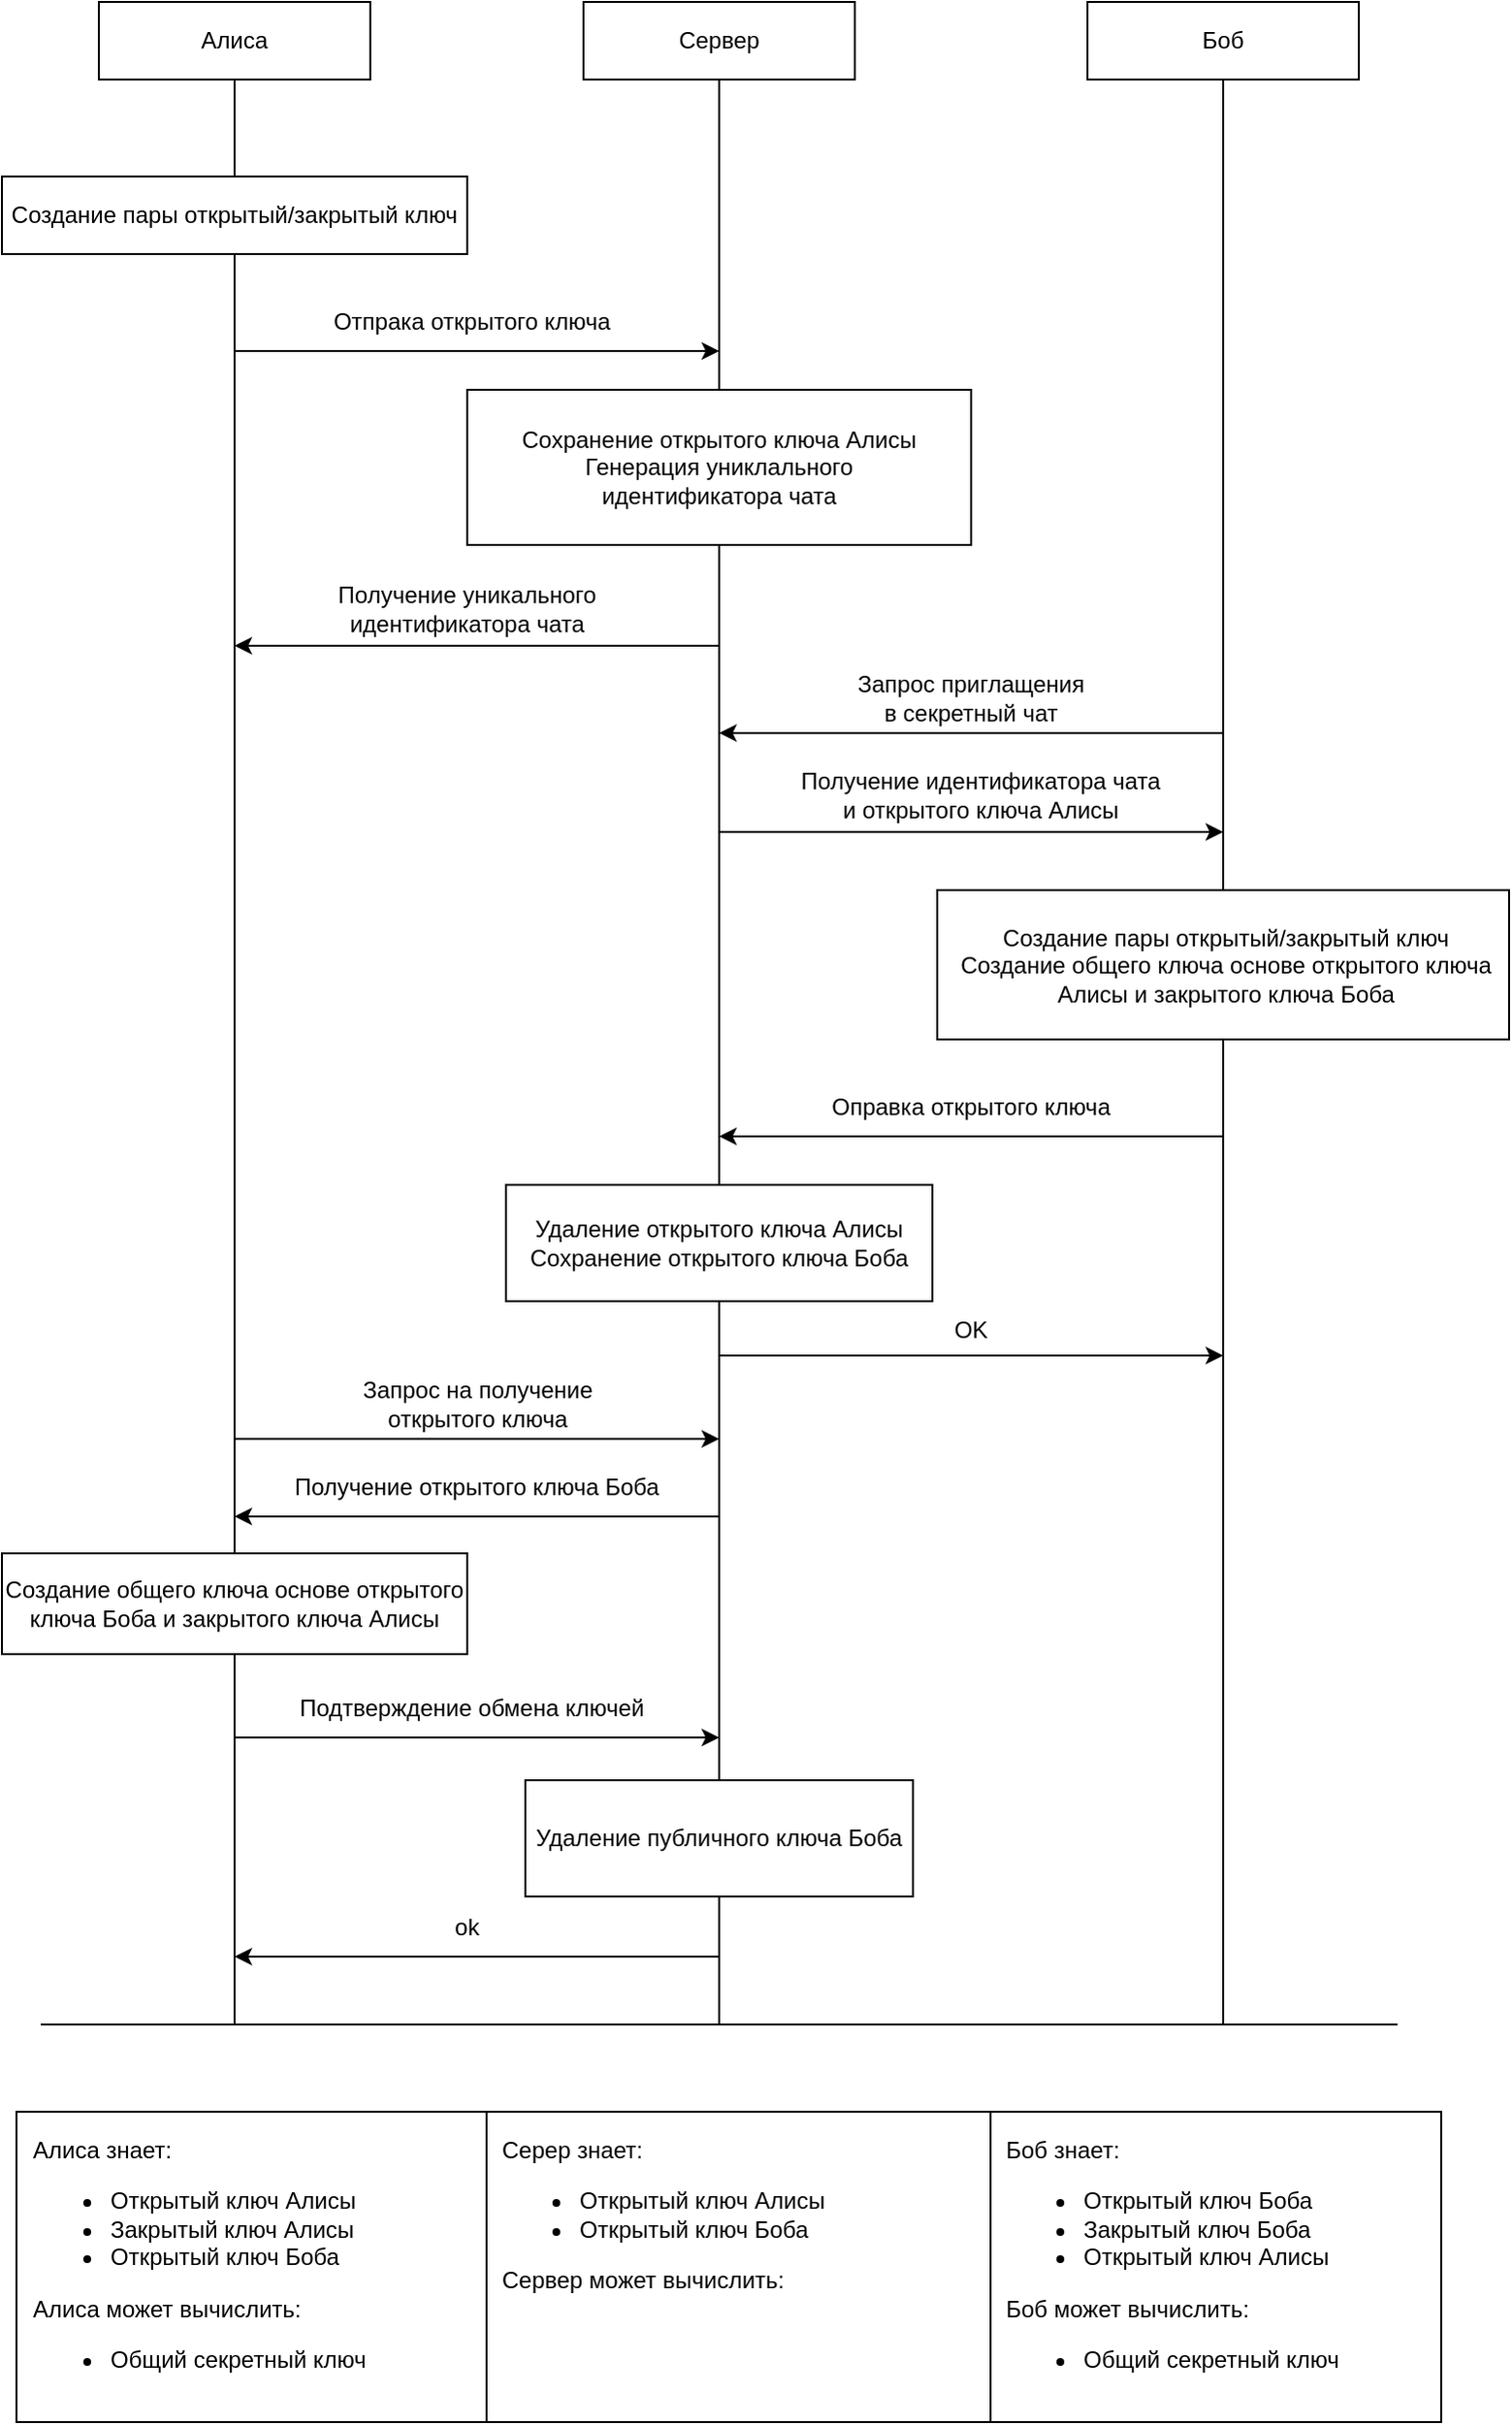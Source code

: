 <mxfile version="19.0.3" type="device"><diagram id="lGKYwslwG2rBTDUzpcf-" name="Page-1"><mxGraphModel dx="868" dy="553" grid="1" gridSize="10" guides="1" tooltips="1" connect="1" arrows="1" fold="1" page="1" pageScale="1" pageWidth="850" pageHeight="1100" math="0" shadow="0"><root><mxCell id="0"/><mxCell id="1" parent="0"/><mxCell id="tnyMjzWtfoi3yRqm1Aqx-1" value="Алиса" style="rounded=0;whiteSpace=wrap;html=1;" parent="1" vertex="1"><mxGeometry x="100" y="42" width="140" height="40" as="geometry"/></mxCell><mxCell id="tnyMjzWtfoi3yRqm1Aqx-2" value="Сервер" style="rounded=0;whiteSpace=wrap;html=1;" parent="1" vertex="1"><mxGeometry x="350" y="42" width="140" height="40" as="geometry"/></mxCell><mxCell id="tnyMjzWtfoi3yRqm1Aqx-3" value="Боб" style="rounded=0;whiteSpace=wrap;html=1;" parent="1" vertex="1"><mxGeometry x="610" y="42" width="140" height="40" as="geometry"/></mxCell><mxCell id="tnyMjzWtfoi3yRqm1Aqx-5" value="Создание пары открытый/закрытый ключ" style="rounded=0;whiteSpace=wrap;html=1;" parent="1" vertex="1"><mxGeometry x="50" y="132" width="240" height="40" as="geometry"/></mxCell><mxCell id="tnyMjzWtfoi3yRqm1Aqx-7" value="" style="endArrow=none;html=1;rounded=0;exitX=0.5;exitY=1;exitDx=0;exitDy=0;entryX=0.5;entryY=0;entryDx=0;entryDy=0;" parent="1" source="tnyMjzWtfoi3yRqm1Aqx-1" target="tnyMjzWtfoi3yRqm1Aqx-5" edge="1"><mxGeometry width="50" height="50" relative="1" as="geometry"><mxPoint x="340" y="222" as="sourcePoint"/><mxPoint x="390" y="172" as="targetPoint"/></mxGeometry></mxCell><mxCell id="tnyMjzWtfoi3yRqm1Aqx-8" value="" style="endArrow=none;html=1;rounded=0;exitX=0.5;exitY=1;exitDx=0;exitDy=0;entryX=0.5;entryY=0;entryDx=0;entryDy=0;" parent="1" source="tnyMjzWtfoi3yRqm1Aqx-5" edge="1" target="tnyMjzWtfoi3yRqm1Aqx-37"><mxGeometry width="50" height="50" relative="1" as="geometry"><mxPoint x="340" y="262" as="sourcePoint"/><mxPoint x="170" y="692" as="targetPoint"/></mxGeometry></mxCell><mxCell id="tnyMjzWtfoi3yRqm1Aqx-9" value="Сохранение открытого ключа Алисы&lt;br&gt;Генерация униклального &lt;br&gt;идентификатора чата" style="rounded=0;whiteSpace=wrap;html=1;" parent="1" vertex="1"><mxGeometry x="290" y="242" width="260" height="80" as="geometry"/></mxCell><mxCell id="tnyMjzWtfoi3yRqm1Aqx-10" value="" style="endArrow=none;html=1;rounded=0;entryX=0.5;entryY=1;entryDx=0;entryDy=0;exitX=0.5;exitY=0;exitDx=0;exitDy=0;" parent="1" source="tnyMjzWtfoi3yRqm1Aqx-9" target="tnyMjzWtfoi3yRqm1Aqx-2" edge="1"><mxGeometry width="50" height="50" relative="1" as="geometry"><mxPoint x="340" y="262" as="sourcePoint"/><mxPoint x="390" y="212" as="targetPoint"/></mxGeometry></mxCell><mxCell id="tnyMjzWtfoi3yRqm1Aqx-11" value="" style="endArrow=classic;html=1;rounded=0;" parent="1" edge="1"><mxGeometry width="50" height="50" relative="1" as="geometry"><mxPoint x="170" y="222" as="sourcePoint"/><mxPoint x="420" y="222" as="targetPoint"/></mxGeometry></mxCell><mxCell id="tnyMjzWtfoi3yRqm1Aqx-13" value="Отпрака открытого ключа" style="text;html=1;strokeColor=none;fillColor=none;align=center;verticalAlign=middle;whiteSpace=wrap;rounded=0;" parent="1" vertex="1"><mxGeometry x="185" y="192" width="215" height="30" as="geometry"/></mxCell><mxCell id="tnyMjzWtfoi3yRqm1Aqx-15" value="" style="endArrow=none;html=1;rounded=0;entryX=0.5;entryY=1;entryDx=0;entryDy=0;" parent="1" edge="1"><mxGeometry width="50" height="50" relative="1" as="geometry"><mxPoint x="420" y="652" as="sourcePoint"/><mxPoint x="420" y="322" as="targetPoint"/></mxGeometry></mxCell><mxCell id="tnyMjzWtfoi3yRqm1Aqx-16" value="" style="endArrow=classic;html=1;rounded=0;" parent="1" edge="1"><mxGeometry width="50" height="50" relative="1" as="geometry"><mxPoint x="420" y="374" as="sourcePoint"/><mxPoint x="170" y="374" as="targetPoint"/></mxGeometry></mxCell><mxCell id="tnyMjzWtfoi3yRqm1Aqx-18" value="Получение уникального идентификатора чата" style="text;html=1;strokeColor=none;fillColor=none;align=center;verticalAlign=middle;whiteSpace=wrap;rounded=0;" parent="1" vertex="1"><mxGeometry x="180" y="340" width="220" height="30" as="geometry"/></mxCell><mxCell id="tnyMjzWtfoi3yRqm1Aqx-19" value="" style="endArrow=none;html=1;rounded=0;entryX=0.5;entryY=1;entryDx=0;entryDy=0;" parent="1" target="tnyMjzWtfoi3yRqm1Aqx-3" edge="1" source="tnyMjzWtfoi3yRqm1Aqx-25"><mxGeometry width="50" height="50" relative="1" as="geometry"><mxPoint x="680" y="422" as="sourcePoint"/><mxPoint x="480" y="172" as="targetPoint"/></mxGeometry></mxCell><mxCell id="tnyMjzWtfoi3yRqm1Aqx-21" value="" style="endArrow=classic;html=1;rounded=0;" parent="1" edge="1"><mxGeometry width="50" height="50" relative="1" as="geometry"><mxPoint x="680" y="419" as="sourcePoint"/><mxPoint x="420" y="419" as="targetPoint"/></mxGeometry></mxCell><mxCell id="tnyMjzWtfoi3yRqm1Aqx-22" value="Запрос приглащения&lt;br&gt;в секретный чат" style="text;html=1;strokeColor=none;fillColor=none;align=center;verticalAlign=middle;whiteSpace=wrap;rounded=0;" parent="1" vertex="1"><mxGeometry x="445" y="386" width="210" height="30" as="geometry"/></mxCell><mxCell id="tnyMjzWtfoi3yRqm1Aqx-23" value="" style="endArrow=classic;html=1;rounded=0;" parent="1" edge="1"><mxGeometry width="50" height="50" relative="1" as="geometry"><mxPoint x="420" y="470" as="sourcePoint"/><mxPoint x="680" y="470" as="targetPoint"/></mxGeometry></mxCell><mxCell id="tnyMjzWtfoi3yRqm1Aqx-25" value="&lt;div style=&quot;text-align: center;&quot;&gt;&lt;span style=&quot;background-color: initial;&quot;&gt;Создание пары открытый/закрытый ключ&lt;/span&gt;&lt;/div&gt;&lt;div style=&quot;text-align: center;&quot;&gt;&lt;span style=&quot;background-color: initial;&quot;&gt;Создание общего ключа основе открытого ключа Алисы и закрытого ключа Боба&lt;/span&gt;&lt;br&gt;&lt;/div&gt;" style="rounded=0;whiteSpace=wrap;html=1;align=left;" parent="1" vertex="1"><mxGeometry x="532.5" y="500" width="295" height="77" as="geometry"/></mxCell><mxCell id="tnyMjzWtfoi3yRqm1Aqx-27" value="" style="endArrow=none;html=1;rounded=0;entryX=0.5;entryY=1;entryDx=0;entryDy=0;" parent="1" target="tnyMjzWtfoi3yRqm1Aqx-25" edge="1"><mxGeometry width="50" height="50" relative="1" as="geometry"><mxPoint x="680" y="1085" as="sourcePoint"/><mxPoint x="680" y="582" as="targetPoint"/></mxGeometry></mxCell><mxCell id="tnyMjzWtfoi3yRqm1Aqx-28" value="" style="endArrow=classic;html=1;rounded=0;" parent="1" edge="1"><mxGeometry width="50" height="50" relative="1" as="geometry"><mxPoint x="680" y="627" as="sourcePoint"/><mxPoint x="420" y="627" as="targetPoint"/></mxGeometry></mxCell><mxCell id="tnyMjzWtfoi3yRqm1Aqx-29" value="Оправка открытого ключа" style="text;html=1;strokeColor=none;fillColor=none;align=center;verticalAlign=middle;whiteSpace=wrap;rounded=0;" parent="1" vertex="1"><mxGeometry x="450" y="597" width="200" height="30" as="geometry"/></mxCell><mxCell id="tnyMjzWtfoi3yRqm1Aqx-30" value="" style="endArrow=classic;html=1;rounded=0;" parent="1" edge="1"><mxGeometry width="50" height="50" relative="1" as="geometry"><mxPoint x="420" y="740" as="sourcePoint"/><mxPoint x="680" y="740" as="targetPoint"/></mxGeometry></mxCell><mxCell id="tnyMjzWtfoi3yRqm1Aqx-31" value="OK" style="text;html=1;strokeColor=none;fillColor=none;align=center;verticalAlign=middle;whiteSpace=wrap;rounded=0;" parent="1" vertex="1"><mxGeometry x="520" y="712" width="60" height="30" as="geometry"/></mxCell><mxCell id="tnyMjzWtfoi3yRqm1Aqx-32" value="" style="endArrow=classic;html=1;rounded=0;" parent="1" edge="1"><mxGeometry width="50" height="50" relative="1" as="geometry"><mxPoint x="170" y="783" as="sourcePoint"/><mxPoint x="420" y="783" as="targetPoint"/></mxGeometry></mxCell><mxCell id="tnyMjzWtfoi3yRqm1Aqx-34" value="Запрос на получение открытого ключа" style="text;html=1;strokeColor=none;fillColor=none;align=center;verticalAlign=middle;whiteSpace=wrap;rounded=0;" parent="1" vertex="1"><mxGeometry x="213" y="750" width="165" height="30" as="geometry"/></mxCell><mxCell id="tnyMjzWtfoi3yRqm1Aqx-35" value="" style="endArrow=classic;html=1;rounded=0;" parent="1" edge="1"><mxGeometry width="50" height="50" relative="1" as="geometry"><mxPoint x="420" y="823" as="sourcePoint"/><mxPoint x="170" y="823" as="targetPoint"/></mxGeometry></mxCell><mxCell id="tnyMjzWtfoi3yRqm1Aqx-36" value="Получение открытого ключа Боба" style="text;html=1;strokeColor=none;fillColor=none;align=center;verticalAlign=middle;whiteSpace=wrap;rounded=0;" parent="1" vertex="1"><mxGeometry x="195" y="793" width="200" height="30" as="geometry"/></mxCell><mxCell id="tnyMjzWtfoi3yRqm1Aqx-37" value="Создание общего ключа основе открытого ключа Боба и закрытого ключа Алисы" style="rounded=0;whiteSpace=wrap;html=1;" parent="1" vertex="1"><mxGeometry x="50" y="842" width="240" height="52" as="geometry"/></mxCell><mxCell id="tnyMjzWtfoi3yRqm1Aqx-38" value="" style="endArrow=none;html=1;rounded=0;entryX=0.5;entryY=1;entryDx=0;entryDy=0;" parent="1" edge="1"><mxGeometry width="50" height="50" relative="1" as="geometry"><mxPoint x="170" y="1085" as="sourcePoint"/><mxPoint x="170" y="894" as="targetPoint"/></mxGeometry></mxCell><mxCell id="tnyMjzWtfoi3yRqm1Aqx-39" value="" style="endArrow=none;html=1;rounded=0;" parent="1" edge="1"><mxGeometry width="50" height="50" relative="1" as="geometry"><mxPoint x="70" y="1085" as="sourcePoint"/><mxPoint x="770" y="1085" as="targetPoint"/></mxGeometry></mxCell><mxCell id="tnyMjzWtfoi3yRqm1Aqx-40" value="" style="endArrow=classic;html=1;rounded=0;" parent="1" edge="1"><mxGeometry width="50" height="50" relative="1" as="geometry"><mxPoint x="170" y="937" as="sourcePoint"/><mxPoint x="420" y="937" as="targetPoint"/></mxGeometry></mxCell><mxCell id="tnyMjzWtfoi3yRqm1Aqx-42" value="Подтверждение обмена ключей" style="text;html=1;strokeColor=none;fillColor=none;align=center;verticalAlign=middle;whiteSpace=wrap;rounded=0;" parent="1" vertex="1"><mxGeometry x="195" y="907" width="195" height="30" as="geometry"/></mxCell><mxCell id="tnyMjzWtfoi3yRqm1Aqx-43" value="" style="endArrow=classic;html=1;rounded=0;" parent="1" edge="1"><mxGeometry width="50" height="50" relative="1" as="geometry"><mxPoint x="420" y="1050" as="sourcePoint"/><mxPoint x="170" y="1050" as="targetPoint"/></mxGeometry></mxCell><mxCell id="tnyMjzWtfoi3yRqm1Aqx-44" value="ok" style="text;html=1;strokeColor=none;fillColor=none;align=center;verticalAlign=middle;whiteSpace=wrap;rounded=0;" parent="1" vertex="1"><mxGeometry x="260" y="1020" width="60" height="30" as="geometry"/></mxCell><mxCell id="Yt2eTzz2Kg6fYXkgf28o-2" value="Получение идентификатора чата и открытого ключа Алисы" style="text;html=1;strokeColor=none;fillColor=none;align=center;verticalAlign=middle;whiteSpace=wrap;rounded=0;" vertex="1" parent="1"><mxGeometry x="460" y="436" width="190" height="30" as="geometry"/></mxCell><mxCell id="Yt2eTzz2Kg6fYXkgf28o-3" value="Удаление открытого ключа Алисы&lt;br&gt;Сохранение открытого ключа Боба" style="rounded=0;whiteSpace=wrap;html=1;" vertex="1" parent="1"><mxGeometry x="310" y="652" width="220" height="60" as="geometry"/></mxCell><mxCell id="Yt2eTzz2Kg6fYXkgf28o-5" value="" style="endArrow=none;html=1;rounded=0;entryX=0.5;entryY=1;entryDx=0;entryDy=0;exitX=0.5;exitY=0;exitDx=0;exitDy=0;" edge="1" parent="1" source="Yt2eTzz2Kg6fYXkgf28o-7" target="Yt2eTzz2Kg6fYXkgf28o-3"><mxGeometry width="50" height="50" relative="1" as="geometry"><mxPoint x="420" y="1002" as="sourcePoint"/><mxPoint x="440" y="932" as="targetPoint"/></mxGeometry></mxCell><mxCell id="Yt2eTzz2Kg6fYXkgf28o-7" value="Удаление публичного ключа Боба" style="rounded=0;whiteSpace=wrap;html=1;" vertex="1" parent="1"><mxGeometry x="320" y="959" width="200" height="60" as="geometry"/></mxCell><mxCell id="Yt2eTzz2Kg6fYXkgf28o-8" value="" style="endArrow=none;html=1;rounded=0;exitX=0.5;exitY=1;exitDx=0;exitDy=0;" edge="1" parent="1" source="Yt2eTzz2Kg6fYXkgf28o-7"><mxGeometry width="50" height="50" relative="1" as="geometry"><mxPoint x="360" y="1024" as="sourcePoint"/><mxPoint x="420" y="1085" as="targetPoint"/></mxGeometry></mxCell><mxCell id="Yt2eTzz2Kg6fYXkgf28o-9" value="&lt;div style=&quot;&quot;&gt;&lt;span style=&quot;background-color: initial;&quot;&gt;Алиса знает:&lt;/span&gt;&lt;/div&gt;&lt;ul&gt;&lt;li style=&quot;&quot;&gt;Открытый ключ Алисы&lt;/li&gt;&lt;li style=&quot;&quot;&gt;Закрытый ключ Алисы&lt;/li&gt;&lt;li style=&quot;&quot;&gt;Открытый ключ Боба&lt;/li&gt;&lt;/ul&gt;&lt;div&gt;Алиса может вычислить:&lt;/div&gt;&lt;div&gt;&lt;ul&gt;&lt;li&gt;Общий секретный ключ&lt;/li&gt;&lt;/ul&gt;&lt;/div&gt;" style="rounded=0;whiteSpace=wrap;html=1;verticalAlign=top;align=left;spacingTop=0;spacing=8;" vertex="1" parent="1"><mxGeometry x="57.5" y="1130" width="242.5" height="160" as="geometry"/></mxCell><mxCell id="Yt2eTzz2Kg6fYXkgf28o-10" value="&lt;div style=&quot;&quot;&gt;&lt;span style=&quot;background-color: initial;&quot;&gt;Серер знает:&lt;/span&gt;&lt;/div&gt;&lt;ul&gt;&lt;li style=&quot;&quot;&gt;Открытый ключ Алисы&lt;/li&gt;&lt;li style=&quot;&quot;&gt;&lt;span style=&quot;background-color: initial;&quot;&gt;Открытый ключ Боба&lt;/span&gt;&lt;br&gt;&lt;/li&gt;&lt;/ul&gt;&lt;div&gt;Сервер может вычислить:&lt;/div&gt;" style="rounded=0;whiteSpace=wrap;html=1;verticalAlign=top;align=left;spacing=8;" vertex="1" parent="1"><mxGeometry x="300" y="1130" width="260" height="160" as="geometry"/></mxCell><mxCell id="Yt2eTzz2Kg6fYXkgf28o-11" value="&lt;div style=&quot;&quot;&gt;&lt;span style=&quot;background-color: initial;&quot;&gt;Боб знает:&lt;/span&gt;&lt;/div&gt;&lt;ul&gt;&lt;li style=&quot;&quot;&gt;Открытый ключ Боба&lt;/li&gt;&lt;li style=&quot;&quot;&gt;Закрытый ключ Боба&lt;/li&gt;&lt;li style=&quot;&quot;&gt;Открытый ключ Алисы&lt;/li&gt;&lt;/ul&gt;&lt;div&gt;Боб может вычислить:&lt;/div&gt;&lt;div&gt;&lt;ul&gt;&lt;li&gt;Общий секретный ключ&lt;/li&gt;&lt;/ul&gt;&lt;/div&gt;" style="rounded=0;whiteSpace=wrap;html=1;verticalAlign=top;align=left;spacing=8;" vertex="1" parent="1"><mxGeometry x="560" y="1130" width="232.5" height="160" as="geometry"/></mxCell></root></mxGraphModel></diagram></mxfile>